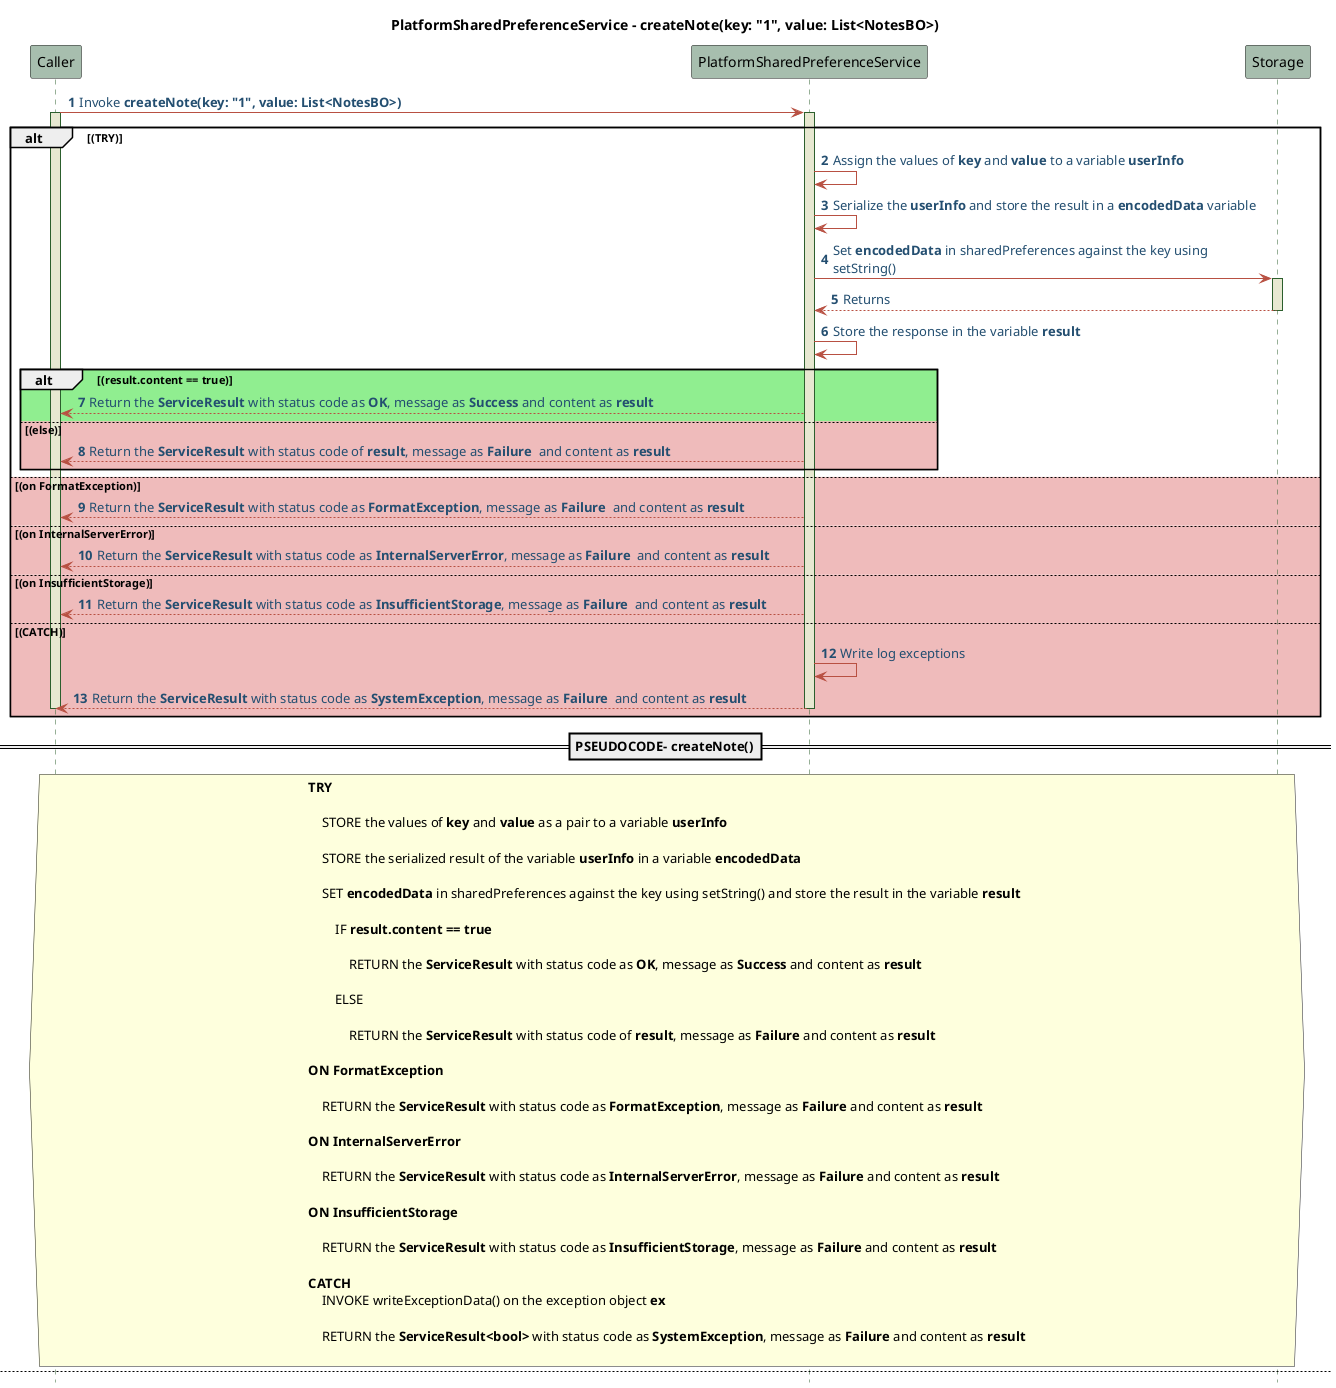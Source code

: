 @startuml PlatformSharedPreferenceService-Sequence-Psuedo

!define POSITIVERESPONSE 90EE90

!define NEGATIVEERESPONSE EFBBBB

!define NUETRALRESPONSE F2DC79

skinparam sequence{
    ParticipantBackgroundColor #A7BEAE

    LifeLineBackgroundColor #E7E8D1

    LifeLineBorderColor #2C5F2D

    ActorBackgroundColor #FC766AFF

    ActorBorderColor #FC766AFF

    ArrowColor #B85042

    ArrowFontColor #234E70

}

title PlatformSharedPreferenceService - createNote(key: "1", value: List<NotesBO>)
autonumber 1
hide footbox
Caller -> PlatformSharedPreferenceService : Invoke **createNote(key: "1", value: List<NotesBO>)**
activate Caller
activate PlatformSharedPreferenceService
alt  (TRY)
    PlatformSharedPreferenceService -> PlatformSharedPreferenceService : Assign the values of **key** and **value** to a variable **userInfo** 
    PlatformSharedPreferenceService -> PlatformSharedPreferenceService : Serialize the **userInfo** and store the result in a **encodedData** variable
    PlatformSharedPreferenceService -> Storage: Set **encodedData** in sharedPreferences against the key using \nsetString() 
    activate Storage
    Storage--> PlatformSharedPreferenceService : Returns
    deactivate Storage
    PlatformSharedPreferenceService -> PlatformSharedPreferenceService : Store the response in the variable **result**
    alt #POSITIVERESPONSE (**result.content** == true)
        PlatformSharedPreferenceService --> Caller : Return the **ServiceResult** with status code as **OK**, message as **Success** and content as **result**
    else #NEGATIVEERESPONSE (else)
        PlatformSharedPreferenceService --> Caller :  Return the **ServiceResult** with status code of **result**, message as **Failure**  and content as **result**
    end
else #NEGATIVEERESPONSE (on FormatException)
    PlatformSharedPreferenceService --> Caller :  Return the **ServiceResult** with status code as **FormatException**, message as **Failure**  and content as **result**
else #NEGATIVEERESPONSE (on InternalServerError)
    PlatformSharedPreferenceService --> Caller :  Return the **ServiceResult** with status code as **InternalServerError**, message as **Failure**  and content as **result**
else #NEGATIVEERESPONSE (on InsufficientStorage)
    PlatformSharedPreferenceService --> Caller :  Return the **ServiceResult** with status code as **InsufficientStorage**, message as **Failure**  and content as **result**
else #NEGATIVEERESPONSE (CATCH)
    PlatformSharedPreferenceService -> PlatformSharedPreferenceService : Write log exceptions
    PlatformSharedPreferenceService --> Caller :  Return the **ServiceResult** with status code as **SystemException**, message as **Failure**  and content as **result**
    deactivate PlatformSharedPreferenceService 
    deactivate Caller 
end

==PSEUDOCODE- createNote()==
    hnote across
        **TRY** 

            STORE the values of **key** and **value** as a pair to a variable **userInfo** 

            STORE the serialized result of the variable **userInfo** in a variable **encodedData**

            SET **encodedData** in sharedPreferences against the key using setString() and store the result in the variable **result**

                IF **result.content == true**

                    RETURN the **ServiceResult** with status code as **OK**, message as **Success** and content as **result**
            
                ELSE 

                    RETURN the **ServiceResult** with status code of **result**, message as **Failure** and content as **result**
        
        **ON FormatException**

            RETURN the **ServiceResult** with status code as **FormatException**, message as **Failure** and content as **result**

        **ON InternalServerError**

            RETURN the **ServiceResult** with status code as **InternalServerError**, message as **Failure** and content as **result**

        **ON InsufficientStorage**

            RETURN the **ServiceResult** with status code as **InsufficientStorage**, message as **Failure** and content as **result**

        **CATCH** 
            INVOKE writeExceptionData() on the exception object **ex**

            RETURN the **ServiceResult<bool>** with status code as **SystemException**, message as **Failure** and content as **result**

    end hnote


newpage  PlatformSharedPreferenceService - retrieveNote()
autonumber 1 
hide footbox 
autonumber 1
hide footbox
Caller -> PlatformSharedPreferenceService : Invoke **retrieveNote(key: String)**
activate Caller
activate PlatformSharedPreferenceService
alt  (TRY)
    PlatformSharedPreferenceService -> Storage: Set **key** in sharedPreferences using getString() 
    activate Storage
    Storage--> PlatformSharedPreferenceService : Returns 
    deactivate Storage
    PlatformSharedPreferenceService -> PlatformSharedPreferenceService : Store the result in the variable **retrievedData**
    PlatformSharedPreferenceService -> PlatformSharedPreferenceService : Deserialize **retrievedData** and store it in the variable **decodedData**
    alt #POSITIVERESPONSE (**decodedData.content** != null)
        PlatformSharedPreferenceService --> Caller : Return the **ServiceResult** with status code as **OK**, message as **Success** and content as **decodedData**
    else #NEGATIVEERESPONSE (else)
        PlatformSharedPreferenceService --> Caller :  Return the **ServiceResult** with status code of **result**, message as **Failure** and content as **null**
    end
else #NEGATIVEERESPONSE (on FormatException)
    PlatformSharedPreferenceService --> Caller :  Return the **ServiceResult** with status code as **FormatException**, message as **Failure**  and content as **result**
else #NEGATIVEERESPONSE (on RequestEntityTooLarge)
    PlatformSharedPreferenceService --> Caller :  Return the **ServiceResult** with status code as **RequestEntityTooLarge**, message as **Failure**  and content as **result**
else #NEGATIVEERESPONSE (on UnsupportedMediaType)
    PlatformSharedPreferenceService --> Caller :  Return the **ServiceResult** with status code as **UnsupportedMediaType**, message as **Failure**  and content as **result**
else #NEGATIVEERESPONSE (CATCH)
    PlatformSharedPreferenceService -> PlatformSharedPreferenceService : Write log exceptions 
    PlatformSharedPreferenceService --> Caller :  Return the **ServiceResult** with status code as **SystemException**, message as **Failure** and content as **null**
    deactivate PlatformSharedPreferenceService 
    deactivate Caller 
end

==PSEUDOCODE- retrieveNote()==
    hnote across
        **TRY** 

            SET **key** in sharedPreferences using getString() and store the result in the variable **retrievedData**

            STORE the deserialized data of **retrievedData** in the variable **decodedData** 

                **IF decodedData.content != null**

                    RETURN the **ServiceResult** with status code as **OK**, message as **Success** and content as **decodedData**
            
                **ELSE**

                    RETURN the **ServiceResult<bool>** with status code of **result**, message as **Failure** and content as **null**
        **ON FormatException**

            RETURN the **ServiceResult** with status code as **FormatException**, message as **Failure** and content as **result**

        **ON RequestEntityTooLarge**

            RETURN the **ServiceResult** with status code as **RequestEntityTooLarge**, message as **Failure** and content as **result**

        **ON UnsupportedMediaType**

            RETURN the **ServiceResult** with status code as **UnsupportedMediaType**, message as **Failure** and content as **result**

        **CATCH** 

            INVOKE writeExceptionData() on the exception object **ex**

            RETURN the **ServiceResult<bool>** with status code as **SystemException**, message as **Failure** and content as **null**

    end hnote